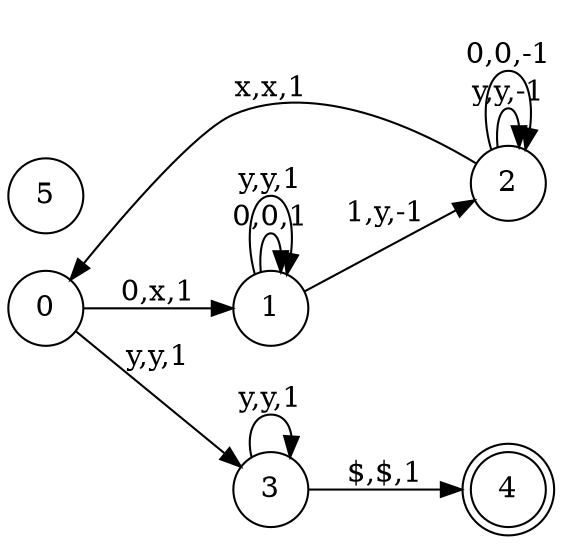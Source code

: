 digraph StackAutomaton {
  rankdir=LR;
  0 [shape=circle];
  0 -> 1 [label="0,x,1"];
  0 -> 3 [label="y,y,1"];
  1 [shape=circle];
  1 -> 1 [label="0,0,1"];
  1 -> 1 [label="y,y,1"];
  1 -> 2 [label="1,y,-1"];
  2 [shape=circle];
  2 -> 2 [label="y,y,-1"];
  2 -> 2 [label="0,0,-1"];
  2 -> 0 [label="x,x,1"];
  3 [shape=circle];
  3 -> 3 [label="y,y,1"];
  3 -> 4 [label="$,$,1"];
  4 [shape=doublecircle];
  5 [shape=circle];
}
